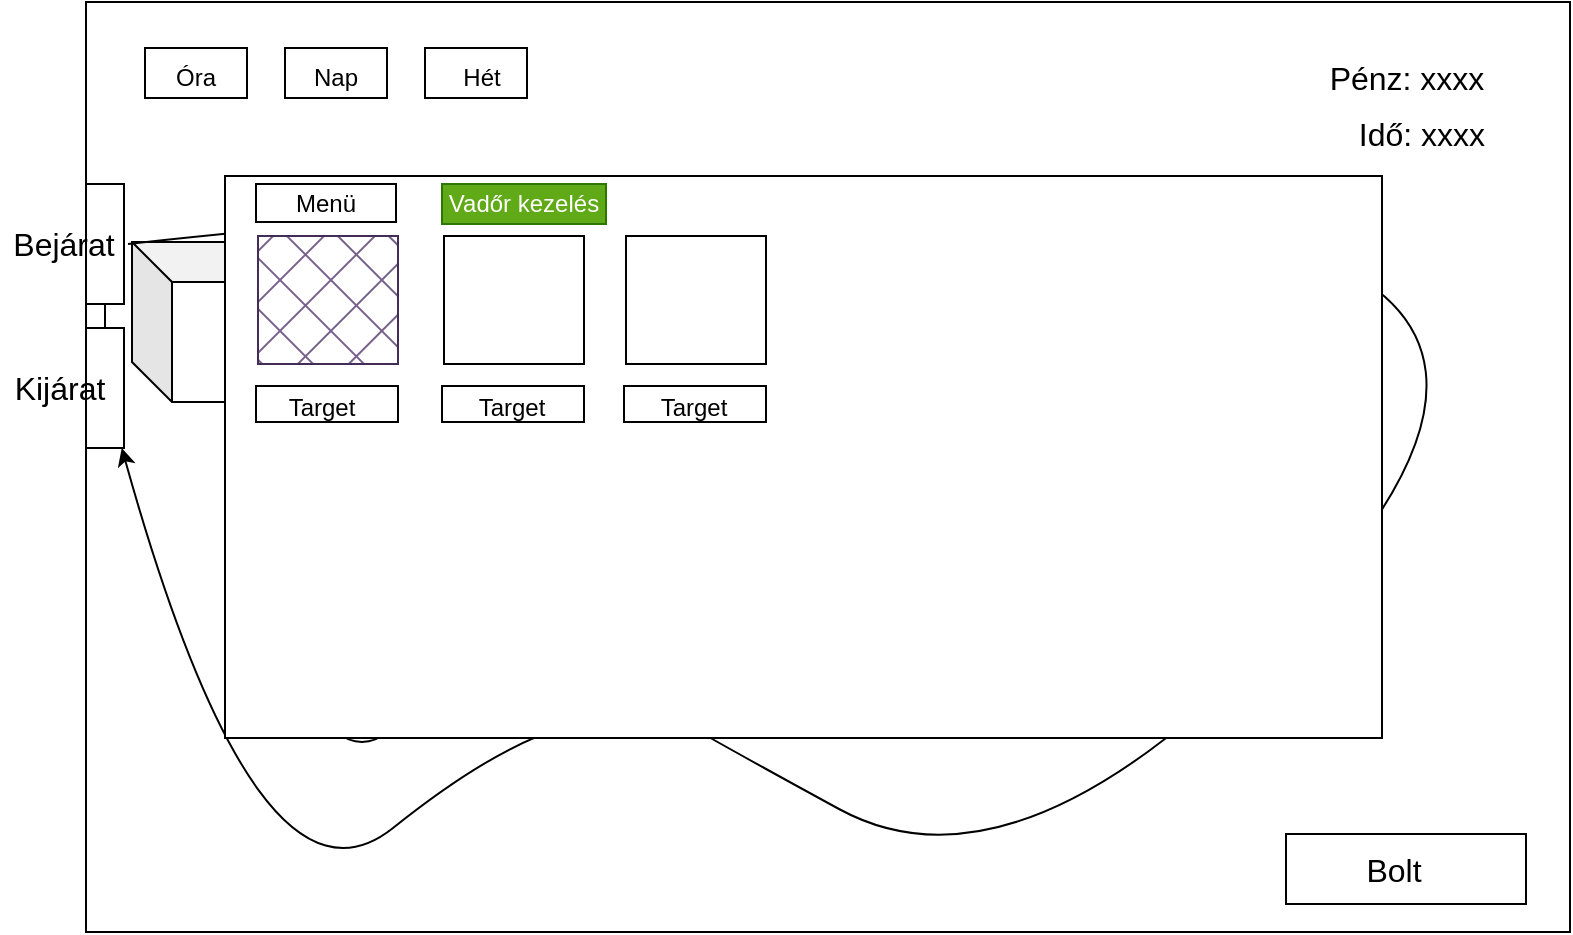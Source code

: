 <mxfile version="26.0.14">
  <diagram name="1 oldal" id="8onvP7ZYu2YLWH1zNORK">
    <mxGraphModel dx="1434" dy="728" grid="0" gridSize="10" guides="1" tooltips="1" connect="1" arrows="1" fold="1" page="1" pageScale="1" pageWidth="827" pageHeight="1169" math="0" shadow="0">
      <root>
        <mxCell id="0" />
        <mxCell id="1" parent="0" />
        <mxCell id="weiak06-HauMyqDTACX4-24" value="" style="rounded=0;whiteSpace=wrap;html=1;" vertex="1" parent="1">
          <mxGeometry x="60" y="47" width="742" height="465" as="geometry" />
        </mxCell>
        <mxCell id="weiak06-HauMyqDTACX4-39" value="" style="shape=cube;whiteSpace=wrap;html=1;boundedLbl=1;backgroundOutline=1;darkOpacity=0.05;darkOpacity2=0.1;" vertex="1" parent="1">
          <mxGeometry x="83" y="167" width="120" height="80" as="geometry" />
        </mxCell>
        <mxCell id="weiak06-HauMyqDTACX4-16" value="" style="rounded=0;whiteSpace=wrap;html=1;" vertex="1" parent="1">
          <mxGeometry x="660" y="463" width="120" height="35" as="geometry" />
        </mxCell>
        <mxCell id="weiak06-HauMyqDTACX4-17" value="" style="rounded=0;whiteSpace=wrap;html=1;" vertex="1" parent="1">
          <mxGeometry x="89.5" y="70" width="51" height="25" as="geometry" />
        </mxCell>
        <mxCell id="weiak06-HauMyqDTACX4-18" value="" style="rounded=0;whiteSpace=wrap;html=1;" vertex="1" parent="1">
          <mxGeometry x="159.5" y="70" width="51" height="25" as="geometry" />
        </mxCell>
        <mxCell id="weiak06-HauMyqDTACX4-19" value="" style="rounded=0;whiteSpace=wrap;html=1;" vertex="1" parent="1">
          <mxGeometry x="229.5" y="70" width="51" height="25" as="geometry" />
        </mxCell>
        <mxCell id="weiak06-HauMyqDTACX4-20" value="Óra" style="text;html=1;align=center;verticalAlign=middle;whiteSpace=wrap;rounded=0;" vertex="1" parent="1">
          <mxGeometry x="85" y="70" width="60" height="30" as="geometry" />
        </mxCell>
        <mxCell id="weiak06-HauMyqDTACX4-21" value="Nap" style="text;html=1;align=center;verticalAlign=middle;whiteSpace=wrap;rounded=0;" vertex="1" parent="1">
          <mxGeometry x="155" y="70" width="60" height="30" as="geometry" />
        </mxCell>
        <mxCell id="weiak06-HauMyqDTACX4-22" value="Hét" style="text;html=1;align=center;verticalAlign=middle;whiteSpace=wrap;rounded=0;" vertex="1" parent="1">
          <mxGeometry x="227.5" y="70" width="60" height="30" as="geometry" />
        </mxCell>
        <mxCell id="weiak06-HauMyqDTACX4-25" value="&lt;font style=&quot;font-size: 16px;&quot;&gt;Pénz: xxxx&lt;/font&gt;" style="text;html=1;align=center;verticalAlign=middle;whiteSpace=wrap;rounded=0;" vertex="1" parent="1">
          <mxGeometry x="668.5" y="70" width="103" height="30" as="geometry" />
        </mxCell>
        <mxCell id="weiak06-HauMyqDTACX4-27" value="&lt;font style=&quot;font-size: 16px;&quot;&gt;Idő: xxxx&lt;/font&gt;" style="text;html=1;align=center;verticalAlign=middle;whiteSpace=wrap;rounded=0;" vertex="1" parent="1">
          <mxGeometry x="668.5" y="98" width="117.5" height="30" as="geometry" />
        </mxCell>
        <mxCell id="weiak06-HauMyqDTACX4-28" value="" style="rounded=0;whiteSpace=wrap;html=1;" vertex="1" parent="1">
          <mxGeometry x="60" y="138" width="19" height="60" as="geometry" />
        </mxCell>
        <mxCell id="weiak06-HauMyqDTACX4-29" value="&lt;font style=&quot;font-size: 16px;&quot;&gt;Bejárat&lt;/font&gt;" style="text;html=1;align=center;verticalAlign=middle;whiteSpace=wrap;rounded=0;" vertex="1" parent="1">
          <mxGeometry x="19" y="153" width="60" height="30" as="geometry" />
        </mxCell>
        <mxCell id="weiak06-HauMyqDTACX4-30" value="" style="rounded=0;whiteSpace=wrap;html=1;" vertex="1" parent="1">
          <mxGeometry x="60" y="210" width="19" height="60" as="geometry" />
        </mxCell>
        <mxCell id="weiak06-HauMyqDTACX4-33" value="&lt;font style=&quot;font-size: 16px;&quot;&gt;Bolt&lt;/font&gt;" style="text;html=1;align=center;verticalAlign=middle;whiteSpace=wrap;rounded=0;" vertex="1" parent="1">
          <mxGeometry x="684" y="465.5" width="60" height="30" as="geometry" />
        </mxCell>
        <mxCell id="weiak06-HauMyqDTACX4-36" value="" style="curved=1;endArrow=classic;html=1;rounded=0;" edge="1" parent="1" target="weiak06-HauMyqDTACX4-30">
          <mxGeometry width="50" height="50" relative="1" as="geometry">
            <mxPoint x="81" y="168" as="sourcePoint" />
            <mxPoint x="131" y="118" as="targetPoint" />
            <Array as="points">
              <mxPoint x="486" y="124" />
              <mxPoint x="804" y="205" />
              <mxPoint x="529" y="501" />
              <mxPoint x="344" y="400" />
              <mxPoint x="362" y="406" />
              <mxPoint x="281" y="406" />
              <mxPoint x="146" y="514" />
            </Array>
          </mxGeometry>
        </mxCell>
        <mxCell id="weiak06-HauMyqDTACX4-37" value="" style="endArrow=none;html=1;rounded=0;entryX=0.5;entryY=1;entryDx=0;entryDy=0;exitX=0.5;exitY=0;exitDx=0;exitDy=0;" edge="1" parent="1" source="weiak06-HauMyqDTACX4-30" target="weiak06-HauMyqDTACX4-28">
          <mxGeometry width="50" height="50" relative="1" as="geometry">
            <mxPoint x="387" y="357" as="sourcePoint" />
            <mxPoint x="437" y="307" as="targetPoint" />
          </mxGeometry>
        </mxCell>
        <mxCell id="weiak06-HauMyqDTACX4-40" value="&lt;font style=&quot;font-size: 16px;&quot;&gt;Safari menü&lt;/font&gt;" style="text;html=1;align=center;verticalAlign=middle;whiteSpace=wrap;rounded=0;" vertex="1" parent="1">
          <mxGeometry x="126" y="201" width="60" height="30" as="geometry" />
        </mxCell>
        <mxCell id="weiak06-HauMyqDTACX4-31" value="&lt;font style=&quot;font-size: 16px;&quot;&gt;Kijárat&lt;/font&gt;" style="text;html=1;align=center;verticalAlign=middle;whiteSpace=wrap;rounded=0;" vertex="1" parent="1">
          <mxGeometry x="17" y="225" width="60" height="30" as="geometry" />
        </mxCell>
        <mxCell id="weiak06-HauMyqDTACX4-41" value="" style="ellipse;whiteSpace=wrap;html=1;aspect=fixed;" vertex="1" parent="1">
          <mxGeometry x="508" y="376" width="34" height="34" as="geometry" />
        </mxCell>
        <mxCell id="weiak06-HauMyqDTACX4-42" value="" style="ellipse;whiteSpace=wrap;html=1;aspect=fixed;" vertex="1" parent="1">
          <mxGeometry x="342" y="164" width="34" height="34" as="geometry" />
        </mxCell>
        <mxCell id="weiak06-HauMyqDTACX4-43" value="" style="ellipse;whiteSpace=wrap;html=1;aspect=fixed;" vertex="1" parent="1">
          <mxGeometry x="181" y="383" width="34" height="34" as="geometry" />
        </mxCell>
        <mxCell id="weiak06-HauMyqDTACX4-47" value="Töltő" style="text;html=1;align=center;verticalAlign=middle;whiteSpace=wrap;rounded=0;" vertex="1" parent="1">
          <mxGeometry x="335.5" y="168" width="47" height="30" as="geometry" />
        </mxCell>
        <mxCell id="weiak06-HauMyqDTACX4-48" value="Töltő" style="text;html=1;align=center;verticalAlign=middle;whiteSpace=wrap;rounded=0;" vertex="1" parent="1">
          <mxGeometry x="174.5" y="387" width="47" height="30" as="geometry" />
        </mxCell>
        <mxCell id="weiak06-HauMyqDTACX4-49" value="Töltő" style="text;html=1;align=center;verticalAlign=middle;whiteSpace=wrap;rounded=0;" vertex="1" parent="1">
          <mxGeometry x="498" y="380" width="47" height="30" as="geometry" />
        </mxCell>
        <mxCell id="weiak06-HauMyqDTACX4-50" value="" style="shape=tape;whiteSpace=wrap;html=1;rotation=0;" vertex="1" parent="1">
          <mxGeometry x="467" y="208" width="139.25" height="39" as="geometry" />
        </mxCell>
        <mxCell id="weiak06-HauMyqDTACX4-51" value="Folyó" style="text;html=1;align=center;verticalAlign=middle;whiteSpace=wrap;rounded=0;" vertex="1" parent="1">
          <mxGeometry x="495" y="217" width="60" height="30" as="geometry" />
        </mxCell>
        <mxCell id="weiak06-HauMyqDTACX4-52" value="" style="triangle;whiteSpace=wrap;html=1;rotation=-90;" vertex="1" parent="1">
          <mxGeometry x="247.25" y="294.75" width="33" height="43.5" as="geometry" />
        </mxCell>
        <mxCell id="weiak06-HauMyqDTACX4-53" value="" style="triangle;whiteSpace=wrap;html=1;rotation=-90;" vertex="1" parent="1">
          <mxGeometry x="276" y="298" width="33" height="43.5" as="geometry" />
        </mxCell>
        <mxCell id="weiak06-HauMyqDTACX4-54" value="" style="triangle;whiteSpace=wrap;html=1;rotation=-90;" vertex="1" parent="1">
          <mxGeometry x="263" y="286" width="33" height="43.5" as="geometry" />
        </mxCell>
        <mxCell id="weiak06-HauMyqDTACX4-56" value="Dombok" style="text;html=1;align=center;verticalAlign=middle;whiteSpace=wrap;rounded=0;" vertex="1" parent="1">
          <mxGeometry x="249.5" y="273" width="60" height="30" as="geometry" />
        </mxCell>
        <mxCell id="weiak06-HauMyqDTACX4-57" value="" style="ellipse;shape=cloud;whiteSpace=wrap;html=1;" vertex="1" parent="1">
          <mxGeometry x="457" y="309" width="77" height="35" as="geometry" />
        </mxCell>
        <mxCell id="weiak06-HauMyqDTACX4-58" value="Bokor" style="text;html=1;align=center;verticalAlign=middle;whiteSpace=wrap;rounded=0;" vertex="1" parent="1">
          <mxGeometry x="471" y="314" width="60" height="30" as="geometry" />
        </mxCell>
        <mxCell id="weiak06-HauMyqDTACX4-59" value="" style="rounded=0;whiteSpace=wrap;html=1;" vertex="1" parent="1">
          <mxGeometry x="129.5" y="134" width="578.5" height="281" as="geometry" />
        </mxCell>
        <mxCell id="weiak06-HauMyqDTACX4-60" value="" style="rounded=0;whiteSpace=wrap;html=1;glass=0;fillColor=#76608a;strokeColor=#432D57;fillStyle=cross-hatch;fontColor=#ffffff;" vertex="1" parent="1">
          <mxGeometry x="146" y="164" width="70" height="64" as="geometry" />
        </mxCell>
        <mxCell id="weiak06-HauMyqDTACX4-62" value="" style="rounded=0;whiteSpace=wrap;html=1;" vertex="1" parent="1">
          <mxGeometry x="145" y="239" width="71" height="18" as="geometry" />
        </mxCell>
        <mxCell id="weiak06-HauMyqDTACX4-63" value="" style="rounded=0;whiteSpace=wrap;html=1;fillStyle=cross-hatch;" vertex="1" parent="1">
          <mxGeometry x="239" y="164" width="70" height="64" as="geometry" />
        </mxCell>
        <mxCell id="weiak06-HauMyqDTACX4-64" value="" style="rounded=0;whiteSpace=wrap;html=1;" vertex="1" parent="1">
          <mxGeometry x="238" y="239" width="71" height="18" as="geometry" />
        </mxCell>
        <mxCell id="weiak06-HauMyqDTACX4-75" value="" style="rounded=0;whiteSpace=wrap;html=1;fillStyle=cross-hatch;" vertex="1" parent="1">
          <mxGeometry x="330" y="164" width="70" height="64" as="geometry" />
        </mxCell>
        <mxCell id="weiak06-HauMyqDTACX4-76" value="" style="rounded=0;whiteSpace=wrap;html=1;" vertex="1" parent="1">
          <mxGeometry x="329" y="239" width="71" height="18" as="geometry" />
        </mxCell>
        <mxCell id="weiak06-HauMyqDTACX4-91" value="Target" style="text;html=1;align=center;verticalAlign=middle;whiteSpace=wrap;rounded=0;" vertex="1" parent="1">
          <mxGeometry x="148" y="235" width="60" height="30" as="geometry" />
        </mxCell>
        <mxCell id="weiak06-HauMyqDTACX4-93" value="Target" style="text;html=1;align=center;verticalAlign=middle;whiteSpace=wrap;rounded=0;" vertex="1" parent="1">
          <mxGeometry x="243" y="235" width="60" height="30" as="geometry" />
        </mxCell>
        <mxCell id="weiak06-HauMyqDTACX4-94" value="Target" style="text;html=1;align=center;verticalAlign=middle;whiteSpace=wrap;rounded=0;" vertex="1" parent="1">
          <mxGeometry x="334" y="235" width="60" height="30" as="geometry" />
        </mxCell>
        <mxCell id="weiak06-HauMyqDTACX4-104" value="Menü" style="rounded=0;whiteSpace=wrap;html=1;" vertex="1" parent="1">
          <mxGeometry x="145" y="138" width="70" height="19" as="geometry" />
        </mxCell>
        <mxCell id="weiak06-HauMyqDTACX4-105" value="Vadőr kezelés" style="rounded=0;whiteSpace=wrap;html=1;fillColor=#60a917;fontColor=#ffffff;strokeColor=#2D7600;" vertex="1" parent="1">
          <mxGeometry x="238" y="138" width="82" height="20" as="geometry" />
        </mxCell>
      </root>
    </mxGraphModel>
  </diagram>
</mxfile>

